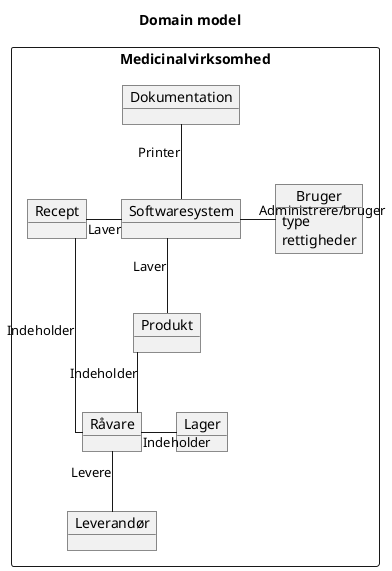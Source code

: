 @startuml
title Domain model
skinparam linetype ortho
rectangle "Medicinalvirksomhed"{
    object "Softwaresystem" as sys {
    }

    object "Dokumentation" as dok {
    }

    object "Leverandør" as lev {
    }

    object "Råvare" as rva {
    }

    object "Bruger" as bru {
        type
        rettigheder
    }

    object "Lager" as lag {
    }

    object "Recept" as rec {
    }
    
    object "Produkt" as pro {
    }
}
rec -d- rva : Indeholder
sys -d- pro : Laver
sys -u- dok : Printer
rva -d- lev : Levere
sys -r- bru : Administrere/bruger
lag -l- rva : Indeholder
sys -l- rec : Laver
pro -d- rva : Indeholder
@enduml
